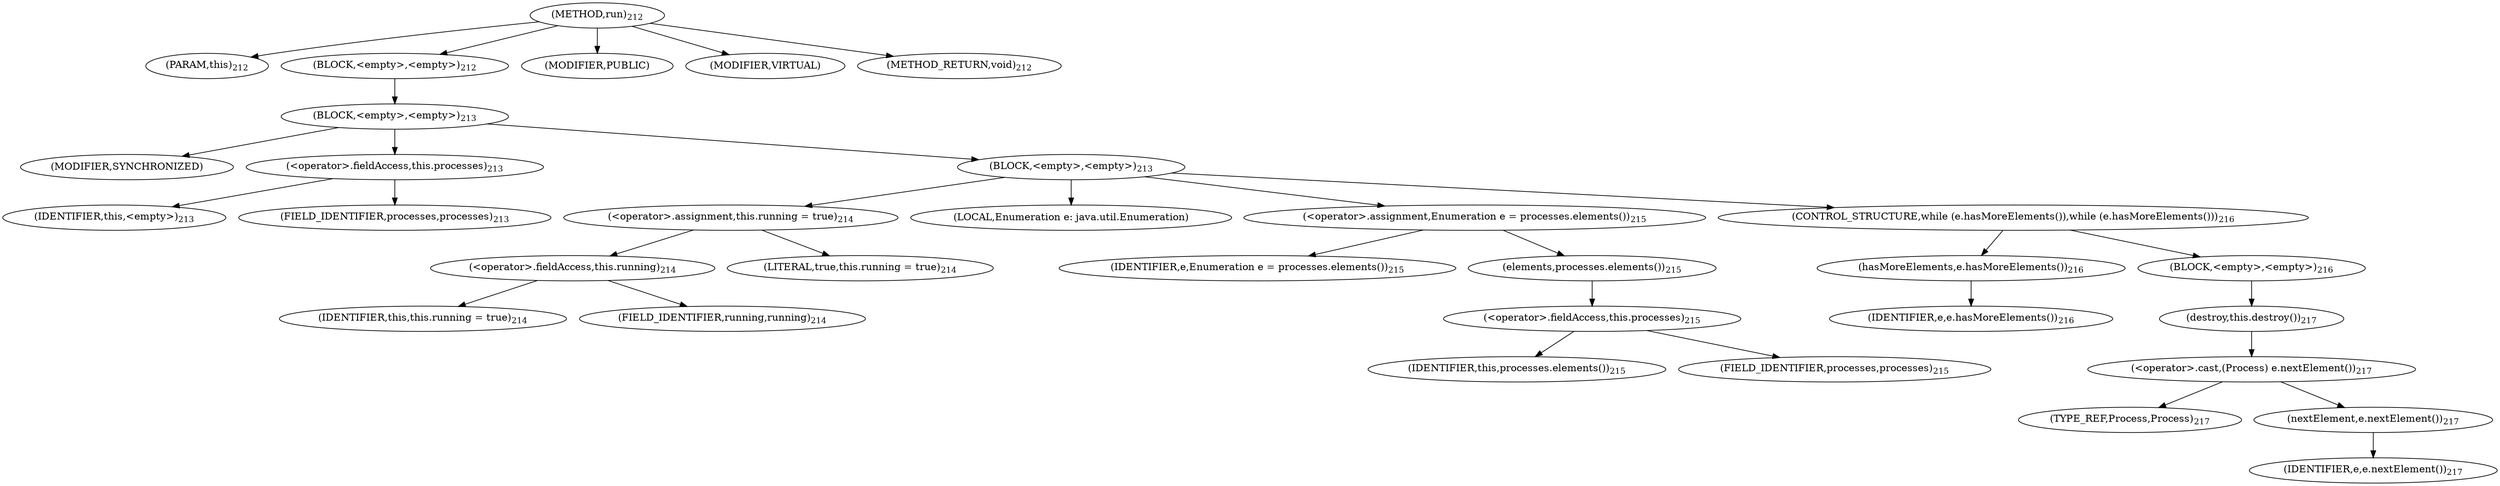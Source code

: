 digraph "run" {  
"487" [label = <(METHOD,run)<SUB>212</SUB>> ]
"488" [label = <(PARAM,this)<SUB>212</SUB>> ]
"489" [label = <(BLOCK,&lt;empty&gt;,&lt;empty&gt;)<SUB>212</SUB>> ]
"490" [label = <(BLOCK,&lt;empty&gt;,&lt;empty&gt;)<SUB>213</SUB>> ]
"491" [label = <(MODIFIER,SYNCHRONIZED)> ]
"492" [label = <(&lt;operator&gt;.fieldAccess,this.processes)<SUB>213</SUB>> ]
"493" [label = <(IDENTIFIER,this,&lt;empty&gt;)<SUB>213</SUB>> ]
"494" [label = <(FIELD_IDENTIFIER,processes,processes)<SUB>213</SUB>> ]
"495" [label = <(BLOCK,&lt;empty&gt;,&lt;empty&gt;)<SUB>213</SUB>> ]
"496" [label = <(&lt;operator&gt;.assignment,this.running = true)<SUB>214</SUB>> ]
"497" [label = <(&lt;operator&gt;.fieldAccess,this.running)<SUB>214</SUB>> ]
"498" [label = <(IDENTIFIER,this,this.running = true)<SUB>214</SUB>> ]
"499" [label = <(FIELD_IDENTIFIER,running,running)<SUB>214</SUB>> ]
"500" [label = <(LITERAL,true,this.running = true)<SUB>214</SUB>> ]
"501" [label = <(LOCAL,Enumeration e: java.util.Enumeration)> ]
"502" [label = <(&lt;operator&gt;.assignment,Enumeration e = processes.elements())<SUB>215</SUB>> ]
"503" [label = <(IDENTIFIER,e,Enumeration e = processes.elements())<SUB>215</SUB>> ]
"504" [label = <(elements,processes.elements())<SUB>215</SUB>> ]
"505" [label = <(&lt;operator&gt;.fieldAccess,this.processes)<SUB>215</SUB>> ]
"506" [label = <(IDENTIFIER,this,processes.elements())<SUB>215</SUB>> ]
"507" [label = <(FIELD_IDENTIFIER,processes,processes)<SUB>215</SUB>> ]
"508" [label = <(CONTROL_STRUCTURE,while (e.hasMoreElements()),while (e.hasMoreElements()))<SUB>216</SUB>> ]
"509" [label = <(hasMoreElements,e.hasMoreElements())<SUB>216</SUB>> ]
"510" [label = <(IDENTIFIER,e,e.hasMoreElements())<SUB>216</SUB>> ]
"511" [label = <(BLOCK,&lt;empty&gt;,&lt;empty&gt;)<SUB>216</SUB>> ]
"512" [label = <(destroy,this.destroy())<SUB>217</SUB>> ]
"513" [label = <(&lt;operator&gt;.cast,(Process) e.nextElement())<SUB>217</SUB>> ]
"514" [label = <(TYPE_REF,Process,Process)<SUB>217</SUB>> ]
"515" [label = <(nextElement,e.nextElement())<SUB>217</SUB>> ]
"516" [label = <(IDENTIFIER,e,e.nextElement())<SUB>217</SUB>> ]
"517" [label = <(MODIFIER,PUBLIC)> ]
"518" [label = <(MODIFIER,VIRTUAL)> ]
"519" [label = <(METHOD_RETURN,void)<SUB>212</SUB>> ]
  "487" -> "488" 
  "487" -> "489" 
  "487" -> "517" 
  "487" -> "518" 
  "487" -> "519" 
  "489" -> "490" 
  "490" -> "491" 
  "490" -> "492" 
  "490" -> "495" 
  "492" -> "493" 
  "492" -> "494" 
  "495" -> "496" 
  "495" -> "501" 
  "495" -> "502" 
  "495" -> "508" 
  "496" -> "497" 
  "496" -> "500" 
  "497" -> "498" 
  "497" -> "499" 
  "502" -> "503" 
  "502" -> "504" 
  "504" -> "505" 
  "505" -> "506" 
  "505" -> "507" 
  "508" -> "509" 
  "508" -> "511" 
  "509" -> "510" 
  "511" -> "512" 
  "512" -> "513" 
  "513" -> "514" 
  "513" -> "515" 
  "515" -> "516" 
}
